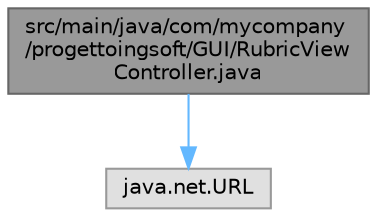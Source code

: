 digraph "src/main/java/com/mycompany/progettoingsoft/GUI/RubricViewController.java"
{
 // LATEX_PDF_SIZE
  bgcolor="transparent";
  edge [fontname=Helvetica,fontsize=10,labelfontname=Helvetica,labelfontsize=10];
  node [fontname=Helvetica,fontsize=10,shape=box,height=0.2,width=0.4];
  Node1 [id="Node000001",label="src/main/java/com/mycompany\l/progettoingsoft/GUI/RubricView\lController.java",height=0.2,width=0.4,color="gray40", fillcolor="grey60", style="filled", fontcolor="black",tooltip="Questo file permette di gestire l'interfaccia grafica della rubrica."];
  Node1 -> Node2 [id="edge1_Node000001_Node000002",color="steelblue1",style="solid",tooltip=" "];
  Node2 [id="Node000002",label="java.net.URL",height=0.2,width=0.4,color="grey60", fillcolor="#E0E0E0", style="filled",tooltip=" "];
}
